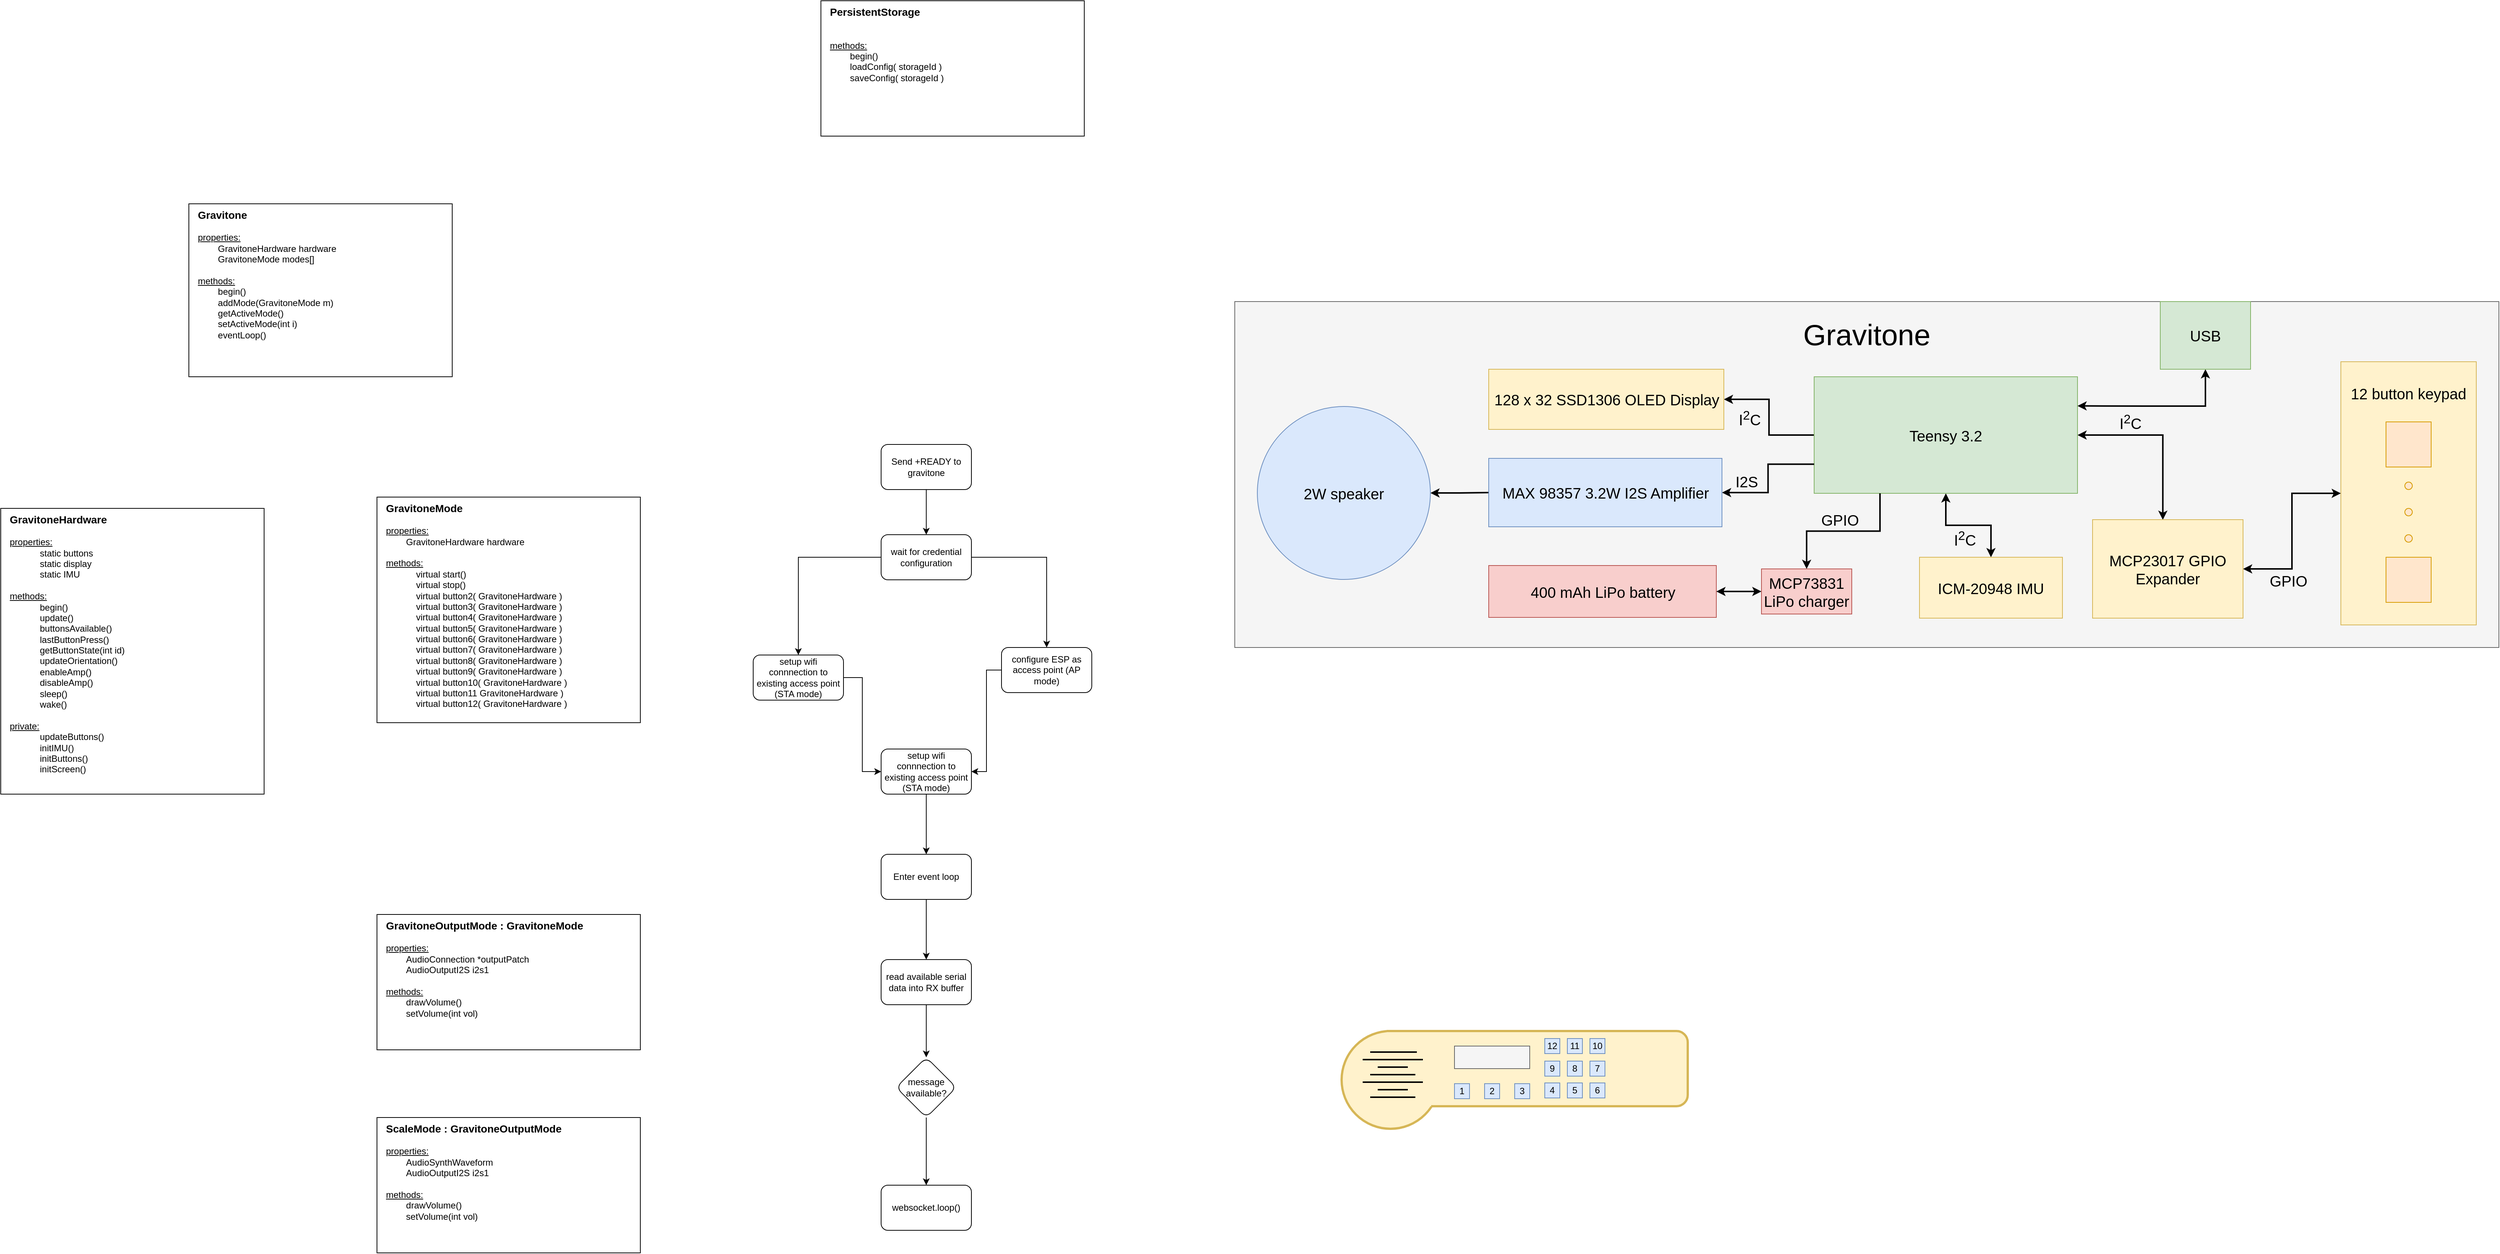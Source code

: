 <mxfile version="17.4.5" type="device"><diagram name="Page-1" id="6133507b-19e7-1e82-6fc7-422aa6c4b21f"><mxGraphModel dx="4093" dy="3657" grid="1" gridSize="10" guides="1" tooltips="1" connect="1" arrows="1" fold="1" page="1" pageScale="1" pageWidth="1100" pageHeight="850" background="none" math="0" shadow="0"><root><mxCell id="0"/><mxCell id="1" parent="0"/><mxCell id="W7IkrbDZLCluCFSgi0uV-3" value="&lt;b style=&quot;font-size: 14px&quot;&gt;GravitoneHardware&lt;br&gt;&lt;/b&gt;&lt;br&gt;&lt;u&gt;properties:&lt;br&gt;&lt;/u&gt;&lt;blockquote style=&quot;margin: 0 0 0 40px ; border: none ; padding: 0px&quot;&gt;&lt;/blockquote&gt;&lt;blockquote style=&quot;margin: 0 0 0 40px ; border: none ; padding: 0px&quot;&gt;&lt;span&gt;static buttons&lt;br&gt;&lt;/span&gt;&lt;span&gt;static display&lt;br&gt;&lt;/span&gt;static IMU&lt;/blockquote&gt;&lt;blockquote style=&quot;margin: 0 0 0 40px ; border: none ; padding: 0px&quot;&gt;&lt;/blockquote&gt;&lt;br&gt;&lt;u&gt;methods:&lt;/u&gt;&lt;b&gt;&lt;br&gt;&lt;/b&gt;&lt;span&gt;&#9;&lt;/span&gt;&lt;blockquote style=&quot;margin: 0 0 0 40px ; border: none ; padding: 0px&quot;&gt;begin()&lt;br&gt;update()&lt;br&gt;buttonsAvailable()&lt;br&gt;lastButtonPress()&lt;/blockquote&gt;&lt;blockquote style=&quot;margin: 0 0 0 40px ; border: none ; padding: 0px&quot;&gt;getButtonState(int id)&lt;/blockquote&gt;&lt;blockquote style=&quot;margin: 0 0 0 40px ; border: none ; padding: 0px&quot;&gt;updateOrientation()&lt;/blockquote&gt;&lt;blockquote style=&quot;margin: 0 0 0 40px ; border: none ; padding: 0px&quot;&gt;&lt;span&gt;enableAmp()&lt;/span&gt;&lt;/blockquote&gt;&lt;blockquote style=&quot;margin: 0 0 0 40px ; border: none ; padding: 0px&quot;&gt;&lt;span&gt;disableAmp()&lt;/span&gt;&lt;/blockquote&gt;&lt;blockquote style=&quot;margin: 0 0 0 40px ; border: none ; padding: 0px&quot;&gt;sleep()&lt;/blockquote&gt;&lt;blockquote style=&quot;margin: 0 0 0 40px ; border: none ; padding: 0px&quot;&gt;wake()&lt;/blockquote&gt;&lt;blockquote style=&quot;margin: 0 0 0 40px ; border: none ; padding: 0px&quot;&gt;&lt;span&gt;&lt;br&gt;&lt;/span&gt;&lt;/blockquote&gt;&lt;span&gt;&lt;u&gt;private:&lt;/u&gt;&lt;br&gt;&lt;/span&gt;&lt;blockquote style=&quot;margin: 0 0 0 40px ; border: none ; padding: 0px&quot;&gt;updateButtons()&lt;br&gt;&lt;span&gt;initIMU()&lt;br&gt;&lt;/span&gt;&lt;span&gt;initButtons()&lt;br&gt;&lt;/span&gt;initScreen()&lt;/blockquote&gt;&lt;blockquote style=&quot;margin: 0 0 0 40px ; border: none ; padding: 0px&quot;&gt;&lt;/blockquote&gt;&lt;blockquote style=&quot;margin: 0 0 0 40px ; border: none ; padding: 0px&quot;&gt;&lt;/blockquote&gt;" style="rounded=0;whiteSpace=wrap;html=1;align=left;verticalAlign=top;spacingLeft=10;" parent="1" vertex="1"><mxGeometry x="80" y="75" width="350" height="380" as="geometry"/></mxCell><mxCell id="W7IkrbDZLCluCFSgi0uV-5" value="&lt;b style=&quot;font-size: 14px&quot;&gt;PersistentStorage&lt;br&gt;&lt;/b&gt;&lt;br&gt;&lt;blockquote style=&quot;margin: 0 0 0 40px ; border: none ; padding: 0px&quot;&gt;&lt;/blockquote&gt;&lt;br&gt;&lt;u&gt;methods:&lt;/u&gt;&lt;b&gt;&lt;br&gt;&lt;/b&gt;&lt;span style=&quot;white-space: pre&quot;&gt;&#9;&lt;/span&gt;begin()&lt;br&gt;&amp;nbsp; &amp;nbsp;&lt;span style=&quot;white-space: pre&quot;&gt;&#9;&lt;/span&gt;loadConfig( storageId )&lt;br&gt;&lt;span style=&quot;white-space: pre&quot;&gt;&#9;&lt;/span&gt;saveConfig( storageId )" style="rounded=0;whiteSpace=wrap;html=1;align=left;verticalAlign=top;spacingLeft=10;" parent="1" vertex="1"><mxGeometry x="1170" y="-600" width="350" height="180" as="geometry"/></mxCell><mxCell id="W7IkrbDZLCluCFSgi0uV-6" value="&lt;b style=&quot;font-size: 14px&quot;&gt;Gravitone&lt;br&gt;&lt;/b&gt;&lt;br&gt;&lt;blockquote style=&quot;margin: 0 0 0 40px ; border: none ; padding: 0px&quot;&gt;&lt;/blockquote&gt;&lt;u&gt;properties:&lt;br&gt;&lt;/u&gt;&lt;span style=&quot;white-space: pre&quot;&gt;&#9;&lt;/span&gt;GravitoneHardware hardware&lt;br&gt;&lt;span style=&quot;white-space: pre&quot;&gt;&lt;span style=&quot;white-space: pre&quot;&gt;&#9;&lt;/span&gt;GravitoneMode modes[]&#9;&lt;/span&gt;&lt;br&gt;&lt;br&gt;&lt;u&gt;methods:&lt;/u&gt;&lt;br&gt;&lt;span style=&quot;white-space: pre&quot;&gt;&#9;&lt;/span&gt;begin()&lt;br&gt;&lt;span style=&quot;font-weight: bold ; white-space: pre&quot;&gt;&#9;&lt;/span&gt;addMode(GravitoneMode m)&lt;br&gt;&lt;span&gt;&#9;&lt;/span&gt;&lt;span&gt;&#9;&lt;/span&gt;&lt;span style=&quot;white-space: pre&quot;&gt;&#9;&lt;/span&gt;getActiveMode()&lt;br&gt;&lt;span style=&quot;white-space: pre&quot;&gt;&#9;&lt;/span&gt;setActiveMode(int i)&lt;br&gt;&lt;span style=&quot;white-space: pre&quot;&gt;&#9;&lt;/span&gt;eventLoop()" style="rounded=0;whiteSpace=wrap;html=1;align=left;verticalAlign=top;spacingLeft=10;" parent="1" vertex="1"><mxGeometry x="330" y="-330" width="350" height="230" as="geometry"/></mxCell><mxCell id="W7IkrbDZLCluCFSgi0uV-7" value="&lt;b style=&quot;font-size: 14px&quot;&gt;GravitoneMode&lt;br&gt;&lt;/b&gt;&lt;br&gt;&lt;blockquote style=&quot;margin: 0 0 0 40px ; border: none ; padding: 0px&quot;&gt;&lt;/blockquote&gt;&lt;u&gt;properties:&lt;br&gt;&lt;/u&gt;&lt;span style=&quot;white-space: pre&quot;&gt;&#9;&lt;/span&gt;GravitoneHardware hardware&lt;br&gt;&lt;br&gt;&lt;u&gt;methods:&lt;/u&gt;&lt;b&gt;&lt;br&gt;&lt;/b&gt;&lt;span&gt;&#9;&lt;/span&gt;&lt;blockquote style=&quot;margin: 0 0 0 40px ; border: none ; padding: 0px&quot;&gt;virtual start()&lt;br&gt;virtual stop()&lt;br&gt;virtual button2( GravitoneHardware )&lt;br&gt;virtual button3( GravitoneHardware )&lt;br&gt;virtual button4( GravitoneHardware )&lt;br&gt;virtual button5( GravitoneHardware )&lt;br&gt;virtual button6( GravitoneHardware )&lt;br&gt;virtual button7( GravitoneHardware )&lt;br&gt;virtual button8( GravitoneHardware )&lt;br&gt;virtual button9( GravitoneHardware )&lt;br&gt;virtual button10( GravitoneHardware )&lt;br&gt;virtual button11 GravitoneHardware )&lt;br&gt;virtual button12( GravitoneHardware )&lt;/blockquote&gt;" style="rounded=0;whiteSpace=wrap;html=1;align=left;verticalAlign=top;spacingLeft=10;" parent="1" vertex="1"><mxGeometry x="580" y="60" width="350" height="300" as="geometry"/></mxCell><mxCell id="W7IkrbDZLCluCFSgi0uV-9" value="&lt;b style=&quot;font-size: 14px&quot;&gt;GravitoneOutputMode : GravitoneMode&lt;br&gt;&lt;/b&gt;&lt;br&gt;&lt;u&gt;properties:&lt;br&gt;&lt;/u&gt;&lt;span style=&quot;white-space: pre&quot;&gt;&#9;&lt;/span&gt;AudioConnection *outputPatch&lt;br&gt;&lt;span style=&quot;white-space: pre&quot;&gt;&#9;&lt;/span&gt;AudioOutputI2S i2s1&lt;br&gt;&lt;blockquote style=&quot;margin: 0 0 0 40px ; border: none ; padding: 0px&quot;&gt;&lt;/blockquote&gt;&lt;br&gt;&lt;u&gt;methods:&lt;br&gt;&lt;/u&gt;&lt;span style=&quot;font-weight: bold ; white-space: pre&quot;&gt;&#9;&lt;/span&gt;drawVolume()&lt;br&gt;&lt;span style=&quot;white-space: pre&quot;&gt;&#9;&lt;/span&gt;setVolume(int vol)" style="rounded=0;whiteSpace=wrap;html=1;align=left;verticalAlign=top;spacingLeft=10;" parent="1" vertex="1"><mxGeometry x="580" y="615" width="350" height="180" as="geometry"/></mxCell><mxCell id="PRtLZQ2tRaYuhKxC2Gip-6" value="" style="edgeStyle=orthogonalEdgeStyle;rounded=0;orthogonalLoop=1;jettySize=auto;html=1;" parent="1" source="PRtLZQ2tRaYuhKxC2Gip-1" target="PRtLZQ2tRaYuhKxC2Gip-2" edge="1"><mxGeometry relative="1" as="geometry"/></mxCell><mxCell id="PRtLZQ2tRaYuhKxC2Gip-1" value="Send +READY to gravitone" style="rounded=1;whiteSpace=wrap;html=1;" parent="1" vertex="1"><mxGeometry x="1250" y="-10" width="120" height="60" as="geometry"/></mxCell><mxCell id="PRtLZQ2tRaYuhKxC2Gip-7" style="edgeStyle=orthogonalEdgeStyle;rounded=0;orthogonalLoop=1;jettySize=auto;html=1;entryX=0.5;entryY=0;entryDx=0;entryDy=0;" parent="1" source="PRtLZQ2tRaYuhKxC2Gip-2" target="PRtLZQ2tRaYuhKxC2Gip-3" edge="1"><mxGeometry relative="1" as="geometry"/></mxCell><mxCell id="PRtLZQ2tRaYuhKxC2Gip-8" style="edgeStyle=orthogonalEdgeStyle;rounded=0;orthogonalLoop=1;jettySize=auto;html=1;entryX=0.5;entryY=0;entryDx=0;entryDy=0;" parent="1" source="PRtLZQ2tRaYuhKxC2Gip-2" target="PRtLZQ2tRaYuhKxC2Gip-4" edge="1"><mxGeometry relative="1" as="geometry"/></mxCell><mxCell id="PRtLZQ2tRaYuhKxC2Gip-2" value="wait for credential configuration" style="rounded=1;whiteSpace=wrap;html=1;" parent="1" vertex="1"><mxGeometry x="1250" y="110" width="120" height="60" as="geometry"/></mxCell><mxCell id="PRtLZQ2tRaYuhKxC2Gip-9" style="edgeStyle=orthogonalEdgeStyle;rounded=0;orthogonalLoop=1;jettySize=auto;html=1;entryX=0;entryY=0.5;entryDx=0;entryDy=0;" parent="1" source="PRtLZQ2tRaYuhKxC2Gip-3" target="PRtLZQ2tRaYuhKxC2Gip-5" edge="1"><mxGeometry relative="1" as="geometry"/></mxCell><mxCell id="PRtLZQ2tRaYuhKxC2Gip-3" value="setup wifi connnection to existing access point (STA mode)" style="rounded=1;whiteSpace=wrap;html=1;" parent="1" vertex="1"><mxGeometry x="1080" y="270" width="120" height="60" as="geometry"/></mxCell><mxCell id="PRtLZQ2tRaYuhKxC2Gip-10" style="edgeStyle=orthogonalEdgeStyle;rounded=0;orthogonalLoop=1;jettySize=auto;html=1;entryX=1;entryY=0.5;entryDx=0;entryDy=0;" parent="1" source="PRtLZQ2tRaYuhKxC2Gip-4" target="PRtLZQ2tRaYuhKxC2Gip-5" edge="1"><mxGeometry relative="1" as="geometry"/></mxCell><mxCell id="PRtLZQ2tRaYuhKxC2Gip-4" value="configure ESP as access point (AP mode)" style="rounded=1;whiteSpace=wrap;html=1;" parent="1" vertex="1"><mxGeometry x="1410" y="260" width="120" height="60" as="geometry"/></mxCell><mxCell id="PRtLZQ2tRaYuhKxC2Gip-12" value="" style="edgeStyle=orthogonalEdgeStyle;rounded=0;orthogonalLoop=1;jettySize=auto;html=1;" parent="1" source="PRtLZQ2tRaYuhKxC2Gip-5" target="PRtLZQ2tRaYuhKxC2Gip-11" edge="1"><mxGeometry relative="1" as="geometry"/></mxCell><mxCell id="PRtLZQ2tRaYuhKxC2Gip-5" value="setup wifi connnection to existing access point (STA mode)" style="rounded=1;whiteSpace=wrap;html=1;" parent="1" vertex="1"><mxGeometry x="1250" y="395" width="120" height="60" as="geometry"/></mxCell><mxCell id="PRtLZQ2tRaYuhKxC2Gip-14" value="" style="edgeStyle=orthogonalEdgeStyle;rounded=0;orthogonalLoop=1;jettySize=auto;html=1;" parent="1" source="PRtLZQ2tRaYuhKxC2Gip-11" target="PRtLZQ2tRaYuhKxC2Gip-13" edge="1"><mxGeometry relative="1" as="geometry"/></mxCell><mxCell id="PRtLZQ2tRaYuhKxC2Gip-11" value="Enter event loop" style="rounded=1;whiteSpace=wrap;html=1;" parent="1" vertex="1"><mxGeometry x="1250" y="535" width="120" height="60" as="geometry"/></mxCell><mxCell id="PRtLZQ2tRaYuhKxC2Gip-16" value="" style="edgeStyle=orthogonalEdgeStyle;rounded=0;orthogonalLoop=1;jettySize=auto;html=1;" parent="1" source="PRtLZQ2tRaYuhKxC2Gip-13" target="PRtLZQ2tRaYuhKxC2Gip-15" edge="1"><mxGeometry relative="1" as="geometry"/></mxCell><mxCell id="PRtLZQ2tRaYuhKxC2Gip-13" value="read available serial data into RX buffer" style="rounded=1;whiteSpace=wrap;html=1;" parent="1" vertex="1"><mxGeometry x="1250" y="675" width="120" height="60" as="geometry"/></mxCell><mxCell id="PRtLZQ2tRaYuhKxC2Gip-18" value="" style="edgeStyle=orthogonalEdgeStyle;rounded=0;orthogonalLoop=1;jettySize=auto;html=1;" parent="1" source="PRtLZQ2tRaYuhKxC2Gip-15" target="PRtLZQ2tRaYuhKxC2Gip-17" edge="1"><mxGeometry relative="1" as="geometry"/></mxCell><mxCell id="PRtLZQ2tRaYuhKxC2Gip-15" value="message available?" style="rhombus;whiteSpace=wrap;html=1;rounded=1;" parent="1" vertex="1"><mxGeometry x="1270" y="805" width="80" height="80" as="geometry"/></mxCell><mxCell id="PRtLZQ2tRaYuhKxC2Gip-17" value="websocket.loop()" style="whiteSpace=wrap;html=1;rounded=1;" parent="1" vertex="1"><mxGeometry x="1250" y="975" width="120" height="60" as="geometry"/></mxCell><mxCell id="-ReIw0TXTo-_Zbd1Sqmu-2" value="&lt;b style=&quot;font-size: 14px&quot;&gt;ScaleMode : GravitoneOutputMode&lt;br&gt;&lt;/b&gt;&lt;br&gt;&lt;u&gt;properties:&lt;br&gt;&lt;/u&gt;&lt;span style=&quot;white-space: pre&quot;&gt;&#9;&lt;/span&gt;AudioSynthWaveform&amp;nbsp;&lt;br&gt;&lt;span style=&quot;white-space: pre&quot;&gt;&#9;&lt;/span&gt;AudioOutputI2S i2s1&lt;br&gt;&lt;blockquote style=&quot;margin: 0 0 0 40px ; border: none ; padding: 0px&quot;&gt;&lt;/blockquote&gt;&lt;br&gt;&lt;u&gt;methods:&lt;br&gt;&lt;/u&gt;&lt;span style=&quot;font-weight: bold ; white-space: pre&quot;&gt;&#9;&lt;/span&gt;drawVolume()&lt;br&gt;&lt;span style=&quot;white-space: pre&quot;&gt;&#9;&lt;/span&gt;setVolume(int vol)" style="rounded=0;whiteSpace=wrap;html=1;align=left;verticalAlign=top;spacingLeft=10;" parent="1" vertex="1"><mxGeometry x="580" y="885" width="350" height="180" as="geometry"/></mxCell><mxCell id="-ReIw0TXTo-_Zbd1Sqmu-3" value="" style="rounded=0;whiteSpace=wrap;html=1;fillColor=#f5f5f5;fontColor=#333333;strokeColor=#666666;" parent="1" vertex="1"><mxGeometry x="1720" y="-200" width="1680" height="460" as="geometry"/></mxCell><mxCell id="-ReIw0TXTo-_Zbd1Sqmu-4" value="&lt;font style=&quot;font-size: 39px;&quot;&gt;Gravitone&lt;/font&gt;" style="text;html=1;strokeColor=none;fillColor=none;align=center;verticalAlign=middle;whiteSpace=wrap;rounded=0;fontSize=39;" parent="1" vertex="1"><mxGeometry x="2470" y="-170" width="180" height="30" as="geometry"/></mxCell><mxCell id="-ReIw0TXTo-_Zbd1Sqmu-22" style="edgeStyle=orthogonalEdgeStyle;rounded=0;orthogonalLoop=1;jettySize=auto;html=1;entryX=0;entryY=0.5;entryDx=0;entryDy=0;fontSize=20;strokeWidth=2;startArrow=classic;startFill=1;endArrow=none;endFill=0;" parent="1" source="-ReIw0TXTo-_Zbd1Sqmu-5" target="-ReIw0TXTo-_Zbd1Sqmu-6" edge="1"><mxGeometry relative="1" as="geometry"/></mxCell><mxCell id="-ReIw0TXTo-_Zbd1Sqmu-5" value="128 x 32 SSD1306 OLED Display" style="rounded=0;whiteSpace=wrap;html=1;fontSize=20;fillColor=#fff2cc;strokeColor=#d6b656;" parent="1" vertex="1"><mxGeometry x="2057.5" y="-110" width="312.5" height="80" as="geometry"/></mxCell><mxCell id="-ReIw0TXTo-_Zbd1Sqmu-24" style="edgeStyle=orthogonalEdgeStyle;rounded=0;orthogonalLoop=1;jettySize=auto;html=1;exitX=0.5;exitY=1;exitDx=0;exitDy=0;entryX=0.5;entryY=0;entryDx=0;entryDy=0;fontSize=20;strokeWidth=2;startArrow=classic;startFill=1;" parent="1" source="-ReIw0TXTo-_Zbd1Sqmu-6" target="-ReIw0TXTo-_Zbd1Sqmu-21" edge="1"><mxGeometry relative="1" as="geometry"/></mxCell><mxCell id="-ReIw0TXTo-_Zbd1Sqmu-26" style="edgeStyle=orthogonalEdgeStyle;rounded=0;orthogonalLoop=1;jettySize=auto;html=1;entryX=0.467;entryY=0.002;entryDx=0;entryDy=0;entryPerimeter=0;fontSize=20;strokeWidth=2;startArrow=classic;startFill=1;" parent="1" source="-ReIw0TXTo-_Zbd1Sqmu-6" target="-ReIw0TXTo-_Zbd1Sqmu-19" edge="1"><mxGeometry relative="1" as="geometry"/></mxCell><mxCell id="-ReIw0TXTo-_Zbd1Sqmu-29" value="I&lt;sup&gt;2&lt;/sup&gt;C" style="edgeLabel;html=1;align=center;verticalAlign=middle;resizable=0;points=[];fontSize=20;labelBackgroundColor=none;" parent="-ReIw0TXTo-_Zbd1Sqmu-26" vertex="1" connectable="0"><mxGeometry x="-0.222" y="3" relative="1" as="geometry"><mxPoint x="-18" y="-15" as="offset"/></mxGeometry></mxCell><mxCell id="-ReIw0TXTo-_Zbd1Sqmu-6" value="Teensy 3.2" style="rounded=0;whiteSpace=wrap;html=1;fontSize=20;fillColor=#d5e8d4;strokeColor=#82b366;" parent="1" vertex="1"><mxGeometry x="2490" y="-100" width="350" height="155" as="geometry"/></mxCell><mxCell id="-ReIw0TXTo-_Zbd1Sqmu-35" style="edgeStyle=orthogonalEdgeStyle;rounded=0;orthogonalLoop=1;jettySize=auto;html=1;entryX=0;entryY=0.5;entryDx=0;entryDy=0;fontSize=20;strokeWidth=2;startArrow=classic;startFill=1;endArrow=none;endFill=0;" parent="1" source="-ReIw0TXTo-_Zbd1Sqmu-7" target="-ReIw0TXTo-_Zbd1Sqmu-8" edge="1"><mxGeometry relative="1" as="geometry"/></mxCell><mxCell id="-ReIw0TXTo-_Zbd1Sqmu-7" value="2W speaker" style="ellipse;whiteSpace=wrap;html=1;fontSize=20;fillColor=#dae8fc;strokeColor=#6c8ebf;" parent="1" vertex="1"><mxGeometry x="1750" y="-60.5" width="230" height="230" as="geometry"/></mxCell><mxCell id="-ReIw0TXTo-_Zbd1Sqmu-36" style="edgeStyle=orthogonalEdgeStyle;rounded=0;orthogonalLoop=1;jettySize=auto;html=1;entryX=0;entryY=0.75;entryDx=0;entryDy=0;fontSize=20;strokeWidth=2;startArrow=classic;startFill=1;endArrow=none;endFill=0;" parent="1" source="-ReIw0TXTo-_Zbd1Sqmu-8" target="-ReIw0TXTo-_Zbd1Sqmu-6" edge="1"><mxGeometry relative="1" as="geometry"/></mxCell><mxCell id="-ReIw0TXTo-_Zbd1Sqmu-37" value="I2S" style="edgeLabel;html=1;align=center;verticalAlign=middle;resizable=0;points=[];fontSize=20;labelBackgroundColor=none;" parent="-ReIw0TXTo-_Zbd1Sqmu-36" vertex="1" connectable="0"><mxGeometry x="-0.038" y="-2" relative="1" as="geometry"><mxPoint x="-31" as="offset"/></mxGeometry></mxCell><mxCell id="-ReIw0TXTo-_Zbd1Sqmu-8" value="MAX 98357 3.2W I2S Amplifier" style="rounded=0;whiteSpace=wrap;html=1;fontSize=20;fillColor=#dae8fc;strokeColor=#6c8ebf;" parent="1" vertex="1"><mxGeometry x="2057.5" y="8.5" width="310" height="91" as="geometry"/></mxCell><mxCell id="-ReIw0TXTo-_Zbd1Sqmu-9" value="&lt;br style=&quot;font-size: 20px&quot;&gt;12 button keypad" style="rounded=0;whiteSpace=wrap;html=1;fontSize=20;align=center;verticalAlign=top;fillColor=#fff2cc;strokeColor=#d6b656;" parent="1" vertex="1"><mxGeometry x="3190" y="-120" width="180" height="350" as="geometry"/></mxCell><mxCell id="-ReIw0TXTo-_Zbd1Sqmu-10" value="" style="rounded=0;whiteSpace=wrap;html=1;fontSize=15;fillColor=#ffe6cc;strokeColor=#d79b00;" parent="1" vertex="1"><mxGeometry x="3250" y="-40" width="60" height="60" as="geometry"/></mxCell><mxCell id="-ReIw0TXTo-_Zbd1Sqmu-12" value="" style="ellipse;whiteSpace=wrap;html=1;fontSize=15;fillColor=#ffe6cc;strokeColor=#d79b00;" parent="1" vertex="1"><mxGeometry x="3275" y="40" width="10" height="10" as="geometry"/></mxCell><mxCell id="-ReIw0TXTo-_Zbd1Sqmu-13" value="" style="ellipse;whiteSpace=wrap;html=1;fontSize=15;fillColor=#ffe6cc;strokeColor=#d79b00;" parent="1" vertex="1"><mxGeometry x="3275" y="75" width="10" height="10" as="geometry"/></mxCell><mxCell id="-ReIw0TXTo-_Zbd1Sqmu-14" value="" style="ellipse;whiteSpace=wrap;html=1;fontSize=15;fillColor=#ffe6cc;strokeColor=#d79b00;" parent="1" vertex="1"><mxGeometry x="3275" y="110" width="10" height="10" as="geometry"/></mxCell><mxCell id="-ReIw0TXTo-_Zbd1Sqmu-18" value="" style="rounded=0;whiteSpace=wrap;html=1;fontSize=15;fillColor=#ffe6cc;strokeColor=#d79b00;" parent="1" vertex="1"><mxGeometry x="3250" y="140" width="60" height="60" as="geometry"/></mxCell><mxCell id="-ReIw0TXTo-_Zbd1Sqmu-27" style="edgeStyle=orthogonalEdgeStyle;rounded=0;orthogonalLoop=1;jettySize=auto;html=1;entryX=0;entryY=0.5;entryDx=0;entryDy=0;fontSize=20;strokeWidth=2;startArrow=classic;startFill=1;" parent="1" source="-ReIw0TXTo-_Zbd1Sqmu-19" target="-ReIw0TXTo-_Zbd1Sqmu-9" edge="1"><mxGeometry relative="1" as="geometry"/></mxCell><mxCell id="-ReIw0TXTo-_Zbd1Sqmu-28" value="GPIO" style="edgeLabel;html=1;align=center;verticalAlign=middle;resizable=0;points=[];fontSize=20;labelBackgroundColor=none;" parent="-ReIw0TXTo-_Zbd1Sqmu-27" vertex="1" connectable="0"><mxGeometry x="-0.132" relative="1" as="geometry"><mxPoint x="-5" y="50" as="offset"/></mxGeometry></mxCell><mxCell id="-ReIw0TXTo-_Zbd1Sqmu-19" value="MCP23017 GPIO Expander" style="rounded=0;whiteSpace=wrap;html=1;fontSize=20;fillColor=#fff2cc;strokeColor=#d6b656;" parent="1" vertex="1"><mxGeometry x="2860" y="90" width="200" height="131" as="geometry"/></mxCell><mxCell id="-ReIw0TXTo-_Zbd1Sqmu-21" value="ICM-20948 IMU" style="rounded=0;whiteSpace=wrap;html=1;fontSize=20;fillColor=#fff2cc;strokeColor=#d6b656;" parent="1" vertex="1"><mxGeometry x="2630" y="140" width="190" height="81" as="geometry"/></mxCell><mxCell id="-ReIw0TXTo-_Zbd1Sqmu-33" value="I&lt;sup&gt;2&lt;/sup&gt;C" style="edgeLabel;html=1;align=center;verticalAlign=middle;resizable=0;points=[];fontSize=20;labelBackgroundColor=none;" parent="1" vertex="1" connectable="0"><mxGeometry x="2940.001" y="-39.996" as="geometry"><mxPoint x="-536" y="-5" as="offset"/></mxGeometry></mxCell><mxCell id="-ReIw0TXTo-_Zbd1Sqmu-34" value="I&lt;sup&gt;2&lt;/sup&gt;C" style="edgeLabel;html=1;align=center;verticalAlign=middle;resizable=0;points=[];fontSize=20;labelBackgroundColor=none;" parent="1" vertex="1" connectable="0"><mxGeometry x="2690.001" y="115.004" as="geometry"/></mxCell><mxCell id="-ReIw0TXTo-_Zbd1Sqmu-40" value="400 mAh LiPo battery" style="rounded=0;whiteSpace=wrap;html=1;fontSize=20;fillColor=#f8cecc;strokeColor=#b85450;" parent="1" vertex="1"><mxGeometry x="2057.5" y="151" width="302.5" height="69" as="geometry"/></mxCell><mxCell id="-ReIw0TXTo-_Zbd1Sqmu-43" style="edgeStyle=orthogonalEdgeStyle;rounded=0;orthogonalLoop=1;jettySize=auto;html=1;entryX=0.25;entryY=1;entryDx=0;entryDy=0;fontSize=20;startArrow=classic;startFill=1;endArrow=none;endFill=0;strokeWidth=2;" parent="1" source="-ReIw0TXTo-_Zbd1Sqmu-42" target="-ReIw0TXTo-_Zbd1Sqmu-6" edge="1"><mxGeometry relative="1" as="geometry"/></mxCell><mxCell id="-ReIw0TXTo-_Zbd1Sqmu-44" value="GPIO" style="edgeLabel;html=1;align=center;verticalAlign=middle;resizable=0;points=[];fontSize=20;labelBackgroundColor=none;" parent="-ReIw0TXTo-_Zbd1Sqmu-43" vertex="1" connectable="0"><mxGeometry x="-0.265" y="-7" relative="1" as="geometry"><mxPoint x="21" y="-23" as="offset"/></mxGeometry></mxCell><mxCell id="-ReIw0TXTo-_Zbd1Sqmu-45" value="" style="edgeStyle=orthogonalEdgeStyle;rounded=0;orthogonalLoop=1;jettySize=auto;html=1;fontSize=20;startArrow=classic;startFill=1;endArrow=classic;endFill=1;strokeWidth=2;" parent="1" source="-ReIw0TXTo-_Zbd1Sqmu-42" target="-ReIw0TXTo-_Zbd1Sqmu-40" edge="1"><mxGeometry relative="1" as="geometry"/></mxCell><mxCell id="-ReIw0TXTo-_Zbd1Sqmu-42" value="MCP73831 LiPo charger" style="rounded=0;whiteSpace=wrap;html=1;fontSize=20;fillColor=#f8cecc;strokeColor=#b85450;" parent="1" vertex="1"><mxGeometry x="2420" y="155.5" width="120" height="60" as="geometry"/></mxCell><mxCell id="-ReIw0TXTo-_Zbd1Sqmu-49" style="edgeStyle=orthogonalEdgeStyle;rounded=0;orthogonalLoop=1;jettySize=auto;html=1;entryX=1;entryY=0.25;entryDx=0;entryDy=0;fontSize=20;startArrow=classic;startFill=1;endArrow=classic;endFill=1;strokeWidth=2;exitX=0.5;exitY=1;exitDx=0;exitDy=0;" parent="1" source="-ReIw0TXTo-_Zbd1Sqmu-50" target="-ReIw0TXTo-_Zbd1Sqmu-6" edge="1"><mxGeometry relative="1" as="geometry"><mxPoint x="3024.75" y="-109.5" as="sourcePoint"/><Array as="points"><mxPoint x="3010" y="-61"/><mxPoint x="2932" y="-61"/></Array></mxGeometry></mxCell><mxCell id="-ReIw0TXTo-_Zbd1Sqmu-50" value="USB" style="rounded=0;whiteSpace=wrap;html=1;labelBackgroundColor=none;fontSize=20;fillColor=#d5e8d4;strokeColor=#82b366;" parent="1" vertex="1"><mxGeometry x="2950" y="-200" width="120" height="90" as="geometry"/></mxCell><mxCell id="7akcp9moLon53JhHMyF--1" value="" style="rounded=1;whiteSpace=wrap;html=1;strokeWidth=3;fillColor=#fff2cc;strokeColor=#d6b656;" vertex="1" parent="1"><mxGeometry x="1912" y="770" width="410" height="100" as="geometry"/></mxCell><mxCell id="7akcp9moLon53JhHMyF--2" value="" style="ellipse;whiteSpace=wrap;html=1;strokeWidth=3;fillColor=#fff2cc;strokeColor=#d6b656;" vertex="1" parent="1"><mxGeometry x="1862" y="770" width="130" height="130" as="geometry"/></mxCell><mxCell id="7akcp9moLon53JhHMyF--3" value="" style="rounded=0;whiteSpace=wrap;html=1;strokeColor=none;fillColor=#fff2cc;" vertex="1" parent="1"><mxGeometry x="1922" y="770" width="130" height="100" as="geometry"/></mxCell><mxCell id="7akcp9moLon53JhHMyF--4" value="" style="rounded=0;whiteSpace=wrap;html=1;fillColor=#f5f5f5;fontColor=#333333;strokeColor=#666666;" vertex="1" parent="1"><mxGeometry x="2012" y="790" width="100" height="30" as="geometry"/></mxCell><mxCell id="7akcp9moLon53JhHMyF--5" value="1" style="rounded=0;whiteSpace=wrap;html=1;fillColor=#dae8fc;strokeColor=#6c8ebf;" vertex="1" parent="1"><mxGeometry x="2012" y="840" width="20" height="20" as="geometry"/></mxCell><mxCell id="7akcp9moLon53JhHMyF--6" value="2" style="rounded=0;whiteSpace=wrap;html=1;fillColor=#dae8fc;strokeColor=#6c8ebf;" vertex="1" parent="1"><mxGeometry x="2052" y="840" width="20" height="20" as="geometry"/></mxCell><mxCell id="7akcp9moLon53JhHMyF--7" value="3" style="rounded=0;whiteSpace=wrap;html=1;fillColor=#dae8fc;strokeColor=#6c8ebf;" vertex="1" parent="1"><mxGeometry x="2092" y="840" width="20" height="20" as="geometry"/></mxCell><mxCell id="7akcp9moLon53JhHMyF--8" value="12" style="rounded=0;whiteSpace=wrap;html=1;fillColor=#dae8fc;strokeColor=#6c8ebf;" vertex="1" parent="1"><mxGeometry x="2132" y="780" width="20" height="20" as="geometry"/></mxCell><mxCell id="7akcp9moLon53JhHMyF--9" value="9" style="rounded=0;whiteSpace=wrap;html=1;fillColor=#dae8fc;strokeColor=#6c8ebf;" vertex="1" parent="1"><mxGeometry x="2132" y="810" width="20" height="20" as="geometry"/></mxCell><mxCell id="7akcp9moLon53JhHMyF--10" value="4" style="rounded=0;whiteSpace=wrap;html=1;fillColor=#dae8fc;strokeColor=#6c8ebf;" vertex="1" parent="1"><mxGeometry x="2132" y="839" width="20" height="20" as="geometry"/></mxCell><mxCell id="7akcp9moLon53JhHMyF--11" value="5" style="rounded=0;whiteSpace=wrap;html=1;fillColor=#dae8fc;strokeColor=#6c8ebf;" vertex="1" parent="1"><mxGeometry x="2162" y="839" width="20" height="20" as="geometry"/></mxCell><mxCell id="7akcp9moLon53JhHMyF--12" value="6" style="rounded=0;whiteSpace=wrap;html=1;fillColor=#dae8fc;strokeColor=#6c8ebf;" vertex="1" parent="1"><mxGeometry x="2192" y="839" width="20" height="20" as="geometry"/></mxCell><mxCell id="7akcp9moLon53JhHMyF--13" value="7" style="rounded=0;whiteSpace=wrap;html=1;fillColor=#dae8fc;strokeColor=#6c8ebf;" vertex="1" parent="1"><mxGeometry x="2192" y="810" width="20" height="20" as="geometry"/></mxCell><mxCell id="7akcp9moLon53JhHMyF--14" value="8" style="rounded=0;whiteSpace=wrap;html=1;fillColor=#dae8fc;strokeColor=#6c8ebf;" vertex="1" parent="1"><mxGeometry x="2162" y="810" width="20" height="20" as="geometry"/></mxCell><mxCell id="7akcp9moLon53JhHMyF--15" value="11" style="rounded=0;whiteSpace=wrap;html=1;fillColor=#dae8fc;strokeColor=#6c8ebf;" vertex="1" parent="1"><mxGeometry x="2162" y="780" width="20" height="20" as="geometry"/></mxCell><mxCell id="7akcp9moLon53JhHMyF--16" value="10" style="rounded=0;whiteSpace=wrap;html=1;fillColor=#dae8fc;strokeColor=#6c8ebf;" vertex="1" parent="1"><mxGeometry x="2192" y="780" width="20" height="20" as="geometry"/></mxCell><mxCell id="7akcp9moLon53JhHMyF--17" value="" style="endArrow=none;html=1;rounded=0;strokeWidth=2;" edge="1" parent="1"><mxGeometry width="50" height="50" relative="1" as="geometry"><mxPoint x="1890" y="808" as="sourcePoint"/><mxPoint x="1970" y="808" as="targetPoint"/></mxGeometry></mxCell><mxCell id="7akcp9moLon53JhHMyF--18" value="" style="endArrow=none;html=1;rounded=0;strokeWidth=2;" edge="1" parent="1"><mxGeometry width="50" height="50" relative="1" as="geometry"><mxPoint x="1910" y="818" as="sourcePoint"/><mxPoint x="1950" y="818" as="targetPoint"/></mxGeometry></mxCell><mxCell id="7akcp9moLon53JhHMyF--19" value="" style="endArrow=none;html=1;rounded=0;strokeWidth=2;" edge="1" parent="1"><mxGeometry width="50" height="50" relative="1" as="geometry"><mxPoint x="1900" y="828" as="sourcePoint"/><mxPoint x="1960" y="828" as="targetPoint"/></mxGeometry></mxCell><mxCell id="7akcp9moLon53JhHMyF--20" value="" style="endArrow=none;html=1;rounded=0;strokeWidth=2;" edge="1" parent="1"><mxGeometry width="50" height="50" relative="1" as="geometry"><mxPoint x="1890" y="838" as="sourcePoint"/><mxPoint x="1970" y="838" as="targetPoint"/></mxGeometry></mxCell><mxCell id="7akcp9moLon53JhHMyF--21" value="" style="endArrow=none;html=1;rounded=0;strokeWidth=2;" edge="1" parent="1"><mxGeometry width="50" height="50" relative="1" as="geometry"><mxPoint x="1910" y="848" as="sourcePoint"/><mxPoint x="1950" y="848" as="targetPoint"/></mxGeometry></mxCell><mxCell id="7akcp9moLon53JhHMyF--22" value="" style="endArrow=none;html=1;rounded=0;strokeWidth=2;" edge="1" parent="1"><mxGeometry width="50" height="50" relative="1" as="geometry"><mxPoint x="1900" y="858" as="sourcePoint"/><mxPoint x="1960" y="858" as="targetPoint"/><Array as="points"><mxPoint x="1930" y="858"/></Array></mxGeometry></mxCell><mxCell id="7akcp9moLon53JhHMyF--23" value="" style="endArrow=none;html=1;rounded=0;strokeWidth=3;entryX=0.367;entryY=0;entryDx=0;entryDy=0;entryPerimeter=0;fillColor=#fff2cc;strokeColor=#d6b656;" edge="1" parent="1" target="7akcp9moLon53JhHMyF--1"><mxGeometry width="50" height="50" relative="1" as="geometry"><mxPoint x="1922" y="770" as="sourcePoint"/><mxPoint x="2002" y="770" as="targetPoint"/></mxGeometry></mxCell><mxCell id="7akcp9moLon53JhHMyF--24" value="" style="endArrow=none;html=1;rounded=0;strokeWidth=3;entryX=0.367;entryY=0;entryDx=0;entryDy=0;entryPerimeter=0;fillColor=#fff2cc;strokeColor=#d6b656;" edge="1" parent="1"><mxGeometry width="50" height="50" relative="1" as="geometry"><mxPoint x="1981" y="870" as="sourcePoint"/><mxPoint x="2121.47" y="870" as="targetPoint"/></mxGeometry></mxCell><mxCell id="7akcp9moLon53JhHMyF--25" value="" style="endArrow=none;html=1;rounded=0;strokeWidth=2;" edge="1" parent="1"><mxGeometry width="50" height="50" relative="1" as="geometry"><mxPoint x="1900" y="798" as="sourcePoint"/><mxPoint x="1962" y="798" as="targetPoint"/></mxGeometry></mxCell></root></mxGraphModel></diagram></mxfile>